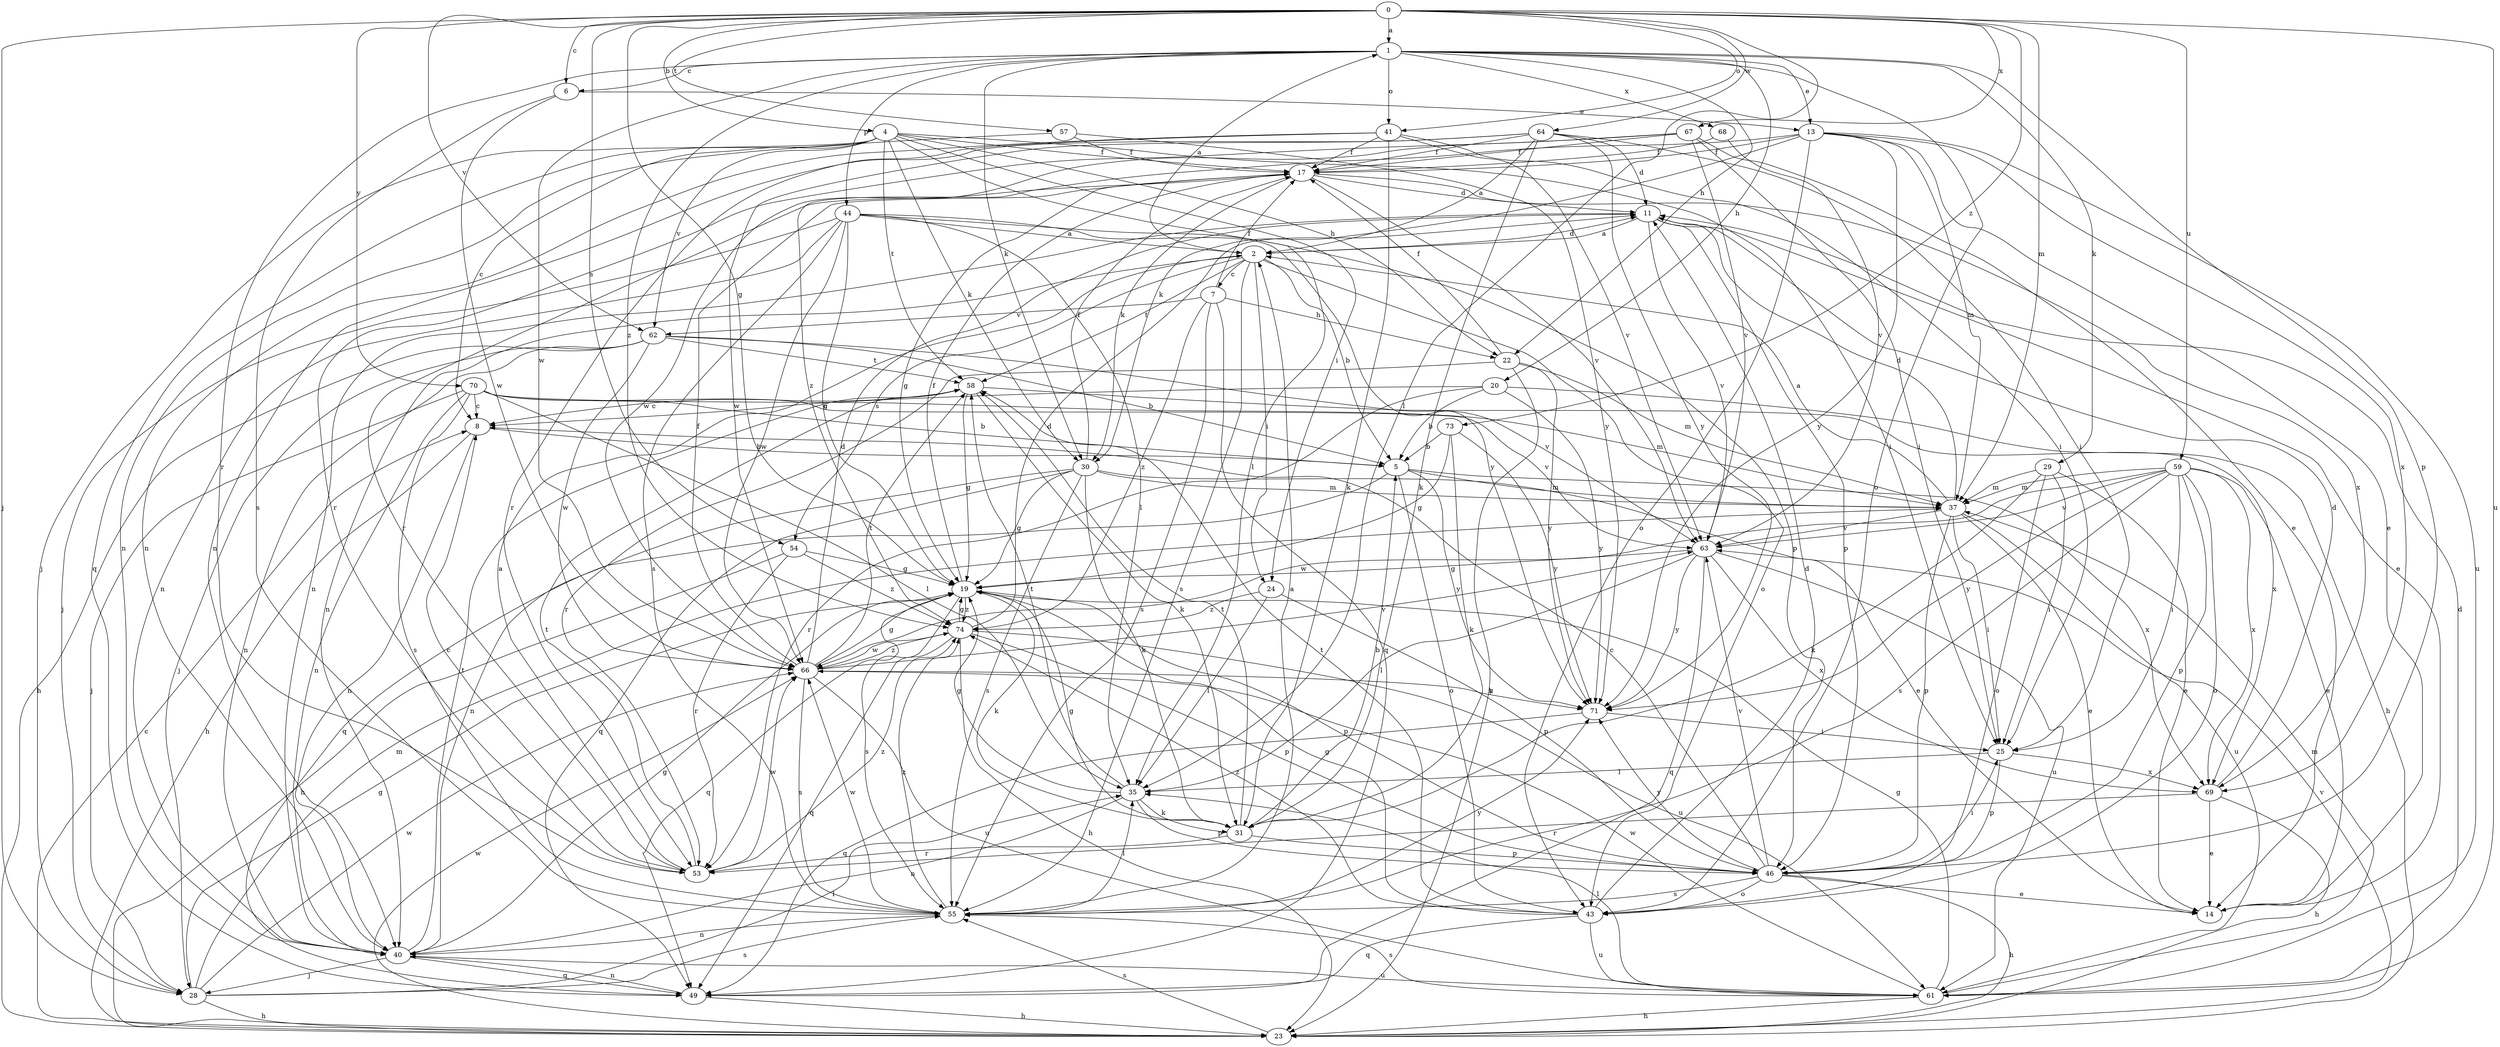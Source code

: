 strict digraph  {
0;
1;
2;
4;
5;
6;
7;
8;
11;
13;
14;
17;
19;
20;
22;
23;
24;
25;
28;
29;
30;
31;
35;
37;
40;
41;
43;
44;
46;
49;
53;
54;
55;
57;
58;
59;
61;
62;
63;
64;
66;
67;
68;
69;
70;
71;
73;
74;
0 -> 1  [label=a];
0 -> 4  [label=b];
0 -> 6  [label=c];
0 -> 19  [label=g];
0 -> 28  [label=j];
0 -> 35  [label=l];
0 -> 37  [label=m];
0 -> 41  [label=o];
0 -> 54  [label=s];
0 -> 57  [label=t];
0 -> 59  [label=u];
0 -> 61  [label=u];
0 -> 62  [label=v];
0 -> 64  [label=w];
0 -> 67  [label=x];
0 -> 70  [label=y];
0 -> 73  [label=z];
1 -> 6  [label=c];
1 -> 13  [label=e];
1 -> 20  [label=h];
1 -> 22  [label=h];
1 -> 29  [label=k];
1 -> 30  [label=k];
1 -> 41  [label=o];
1 -> 43  [label=o];
1 -> 44  [label=p];
1 -> 46  [label=p];
1 -> 53  [label=r];
1 -> 66  [label=w];
1 -> 68  [label=x];
1 -> 74  [label=z];
2 -> 1  [label=a];
2 -> 5  [label=b];
2 -> 7  [label=c];
2 -> 11  [label=d];
2 -> 24  [label=i];
2 -> 40  [label=n];
2 -> 43  [label=o];
2 -> 54  [label=s];
2 -> 55  [label=s];
2 -> 58  [label=t];
4 -> 8  [label=c];
4 -> 17  [label=f];
4 -> 22  [label=h];
4 -> 24  [label=i];
4 -> 25  [label=i];
4 -> 28  [label=j];
4 -> 30  [label=k];
4 -> 35  [label=l];
4 -> 49  [label=q];
4 -> 58  [label=t];
4 -> 62  [label=v];
5 -> 37  [label=m];
5 -> 43  [label=o];
5 -> 49  [label=q];
5 -> 69  [label=x];
5 -> 71  [label=y];
6 -> 13  [label=e];
6 -> 55  [label=s];
6 -> 66  [label=w];
7 -> 17  [label=f];
7 -> 22  [label=h];
7 -> 49  [label=q];
7 -> 55  [label=s];
7 -> 62  [label=v];
7 -> 74  [label=z];
8 -> 5  [label=b];
8 -> 23  [label=h];
8 -> 40  [label=n];
11 -> 2  [label=a];
11 -> 14  [label=e];
11 -> 40  [label=n];
11 -> 46  [label=p];
11 -> 63  [label=v];
13 -> 14  [label=e];
13 -> 17  [label=f];
13 -> 30  [label=k];
13 -> 37  [label=m];
13 -> 43  [label=o];
13 -> 61  [label=u];
13 -> 69  [label=x];
13 -> 71  [label=y];
13 -> 74  [label=z];
17 -> 11  [label=d];
17 -> 19  [label=g];
17 -> 30  [label=k];
17 -> 53  [label=r];
17 -> 63  [label=v];
17 -> 69  [label=x];
19 -> 17  [label=f];
19 -> 31  [label=k];
19 -> 46  [label=p];
19 -> 49  [label=q];
19 -> 55  [label=s];
19 -> 74  [label=z];
20 -> 5  [label=b];
20 -> 8  [label=c];
20 -> 23  [label=h];
20 -> 53  [label=r];
20 -> 71  [label=y];
22 -> 17  [label=f];
22 -> 23  [label=h];
22 -> 37  [label=m];
22 -> 53  [label=r];
22 -> 71  [label=y];
23 -> 8  [label=c];
23 -> 55  [label=s];
23 -> 63  [label=v];
23 -> 66  [label=w];
24 -> 35  [label=l];
24 -> 46  [label=p];
24 -> 74  [label=z];
25 -> 35  [label=l];
25 -> 46  [label=p];
25 -> 69  [label=x];
28 -> 19  [label=g];
28 -> 23  [label=h];
28 -> 35  [label=l];
28 -> 37  [label=m];
28 -> 55  [label=s];
28 -> 66  [label=w];
29 -> 14  [label=e];
29 -> 25  [label=i];
29 -> 31  [label=k];
29 -> 37  [label=m];
29 -> 43  [label=o];
30 -> 14  [label=e];
30 -> 17  [label=f];
30 -> 19  [label=g];
30 -> 31  [label=k];
30 -> 37  [label=m];
30 -> 40  [label=n];
30 -> 49  [label=q];
30 -> 55  [label=s];
31 -> 5  [label=b];
31 -> 19  [label=g];
31 -> 46  [label=p];
31 -> 53  [label=r];
31 -> 58  [label=t];
35 -> 19  [label=g];
35 -> 31  [label=k];
35 -> 40  [label=n];
35 -> 46  [label=p];
35 -> 58  [label=t];
37 -> 2  [label=a];
37 -> 11  [label=d];
37 -> 14  [label=e];
37 -> 25  [label=i];
37 -> 46  [label=p];
37 -> 61  [label=u];
37 -> 63  [label=v];
40 -> 19  [label=g];
40 -> 28  [label=j];
40 -> 49  [label=q];
40 -> 58  [label=t];
40 -> 61  [label=u];
41 -> 17  [label=f];
41 -> 25  [label=i];
41 -> 31  [label=k];
41 -> 40  [label=n];
41 -> 53  [label=r];
41 -> 63  [label=v];
43 -> 11  [label=d];
43 -> 19  [label=g];
43 -> 49  [label=q];
43 -> 58  [label=t];
43 -> 61  [label=u];
43 -> 74  [label=z];
44 -> 2  [label=a];
44 -> 19  [label=g];
44 -> 28  [label=j];
44 -> 35  [label=l];
44 -> 40  [label=n];
44 -> 46  [label=p];
44 -> 55  [label=s];
44 -> 66  [label=w];
44 -> 71  [label=y];
46 -> 8  [label=c];
46 -> 14  [label=e];
46 -> 23  [label=h];
46 -> 25  [label=i];
46 -> 43  [label=o];
46 -> 55  [label=s];
46 -> 63  [label=v];
46 -> 71  [label=y];
49 -> 23  [label=h];
49 -> 40  [label=n];
53 -> 2  [label=a];
53 -> 8  [label=c];
53 -> 58  [label=t];
53 -> 66  [label=w];
53 -> 74  [label=z];
54 -> 19  [label=g];
54 -> 23  [label=h];
54 -> 53  [label=r];
54 -> 74  [label=z];
55 -> 2  [label=a];
55 -> 35  [label=l];
55 -> 40  [label=n];
55 -> 66  [label=w];
55 -> 71  [label=y];
55 -> 74  [label=z];
57 -> 17  [label=f];
57 -> 40  [label=n];
57 -> 71  [label=y];
58 -> 8  [label=c];
58 -> 19  [label=g];
58 -> 31  [label=k];
58 -> 69  [label=x];
59 -> 14  [label=e];
59 -> 25  [label=i];
59 -> 37  [label=m];
59 -> 43  [label=o];
59 -> 46  [label=p];
59 -> 55  [label=s];
59 -> 63  [label=v];
59 -> 66  [label=w];
59 -> 69  [label=x];
59 -> 71  [label=y];
61 -> 11  [label=d];
61 -> 19  [label=g];
61 -> 23  [label=h];
61 -> 35  [label=l];
61 -> 37  [label=m];
61 -> 55  [label=s];
61 -> 66  [label=w];
62 -> 5  [label=b];
62 -> 23  [label=h];
62 -> 28  [label=j];
62 -> 40  [label=n];
62 -> 58  [label=t];
62 -> 63  [label=v];
62 -> 66  [label=w];
63 -> 19  [label=g];
63 -> 35  [label=l];
63 -> 49  [label=q];
63 -> 61  [label=u];
63 -> 69  [label=x];
63 -> 71  [label=y];
64 -> 2  [label=a];
64 -> 11  [label=d];
64 -> 17  [label=f];
64 -> 25  [label=i];
64 -> 31  [label=k];
64 -> 40  [label=n];
64 -> 66  [label=w];
64 -> 71  [label=y];
66 -> 11  [label=d];
66 -> 17  [label=f];
66 -> 19  [label=g];
66 -> 55  [label=s];
66 -> 58  [label=t];
66 -> 61  [label=u];
66 -> 63  [label=v];
66 -> 71  [label=y];
66 -> 74  [label=z];
67 -> 14  [label=e];
67 -> 17  [label=f];
67 -> 25  [label=i];
67 -> 53  [label=r];
67 -> 63  [label=v];
67 -> 66  [label=w];
68 -> 17  [label=f];
68 -> 63  [label=v];
69 -> 11  [label=d];
69 -> 14  [label=e];
69 -> 23  [label=h];
69 -> 53  [label=r];
70 -> 5  [label=b];
70 -> 8  [label=c];
70 -> 28  [label=j];
70 -> 35  [label=l];
70 -> 37  [label=m];
70 -> 40  [label=n];
70 -> 55  [label=s];
70 -> 63  [label=v];
71 -> 25  [label=i];
71 -> 49  [label=q];
73 -> 5  [label=b];
73 -> 19  [label=g];
73 -> 31  [label=k];
73 -> 71  [label=y];
74 -> 11  [label=d];
74 -> 19  [label=g];
74 -> 23  [label=h];
74 -> 46  [label=p];
74 -> 49  [label=q];
74 -> 61  [label=u];
74 -> 66  [label=w];
}
